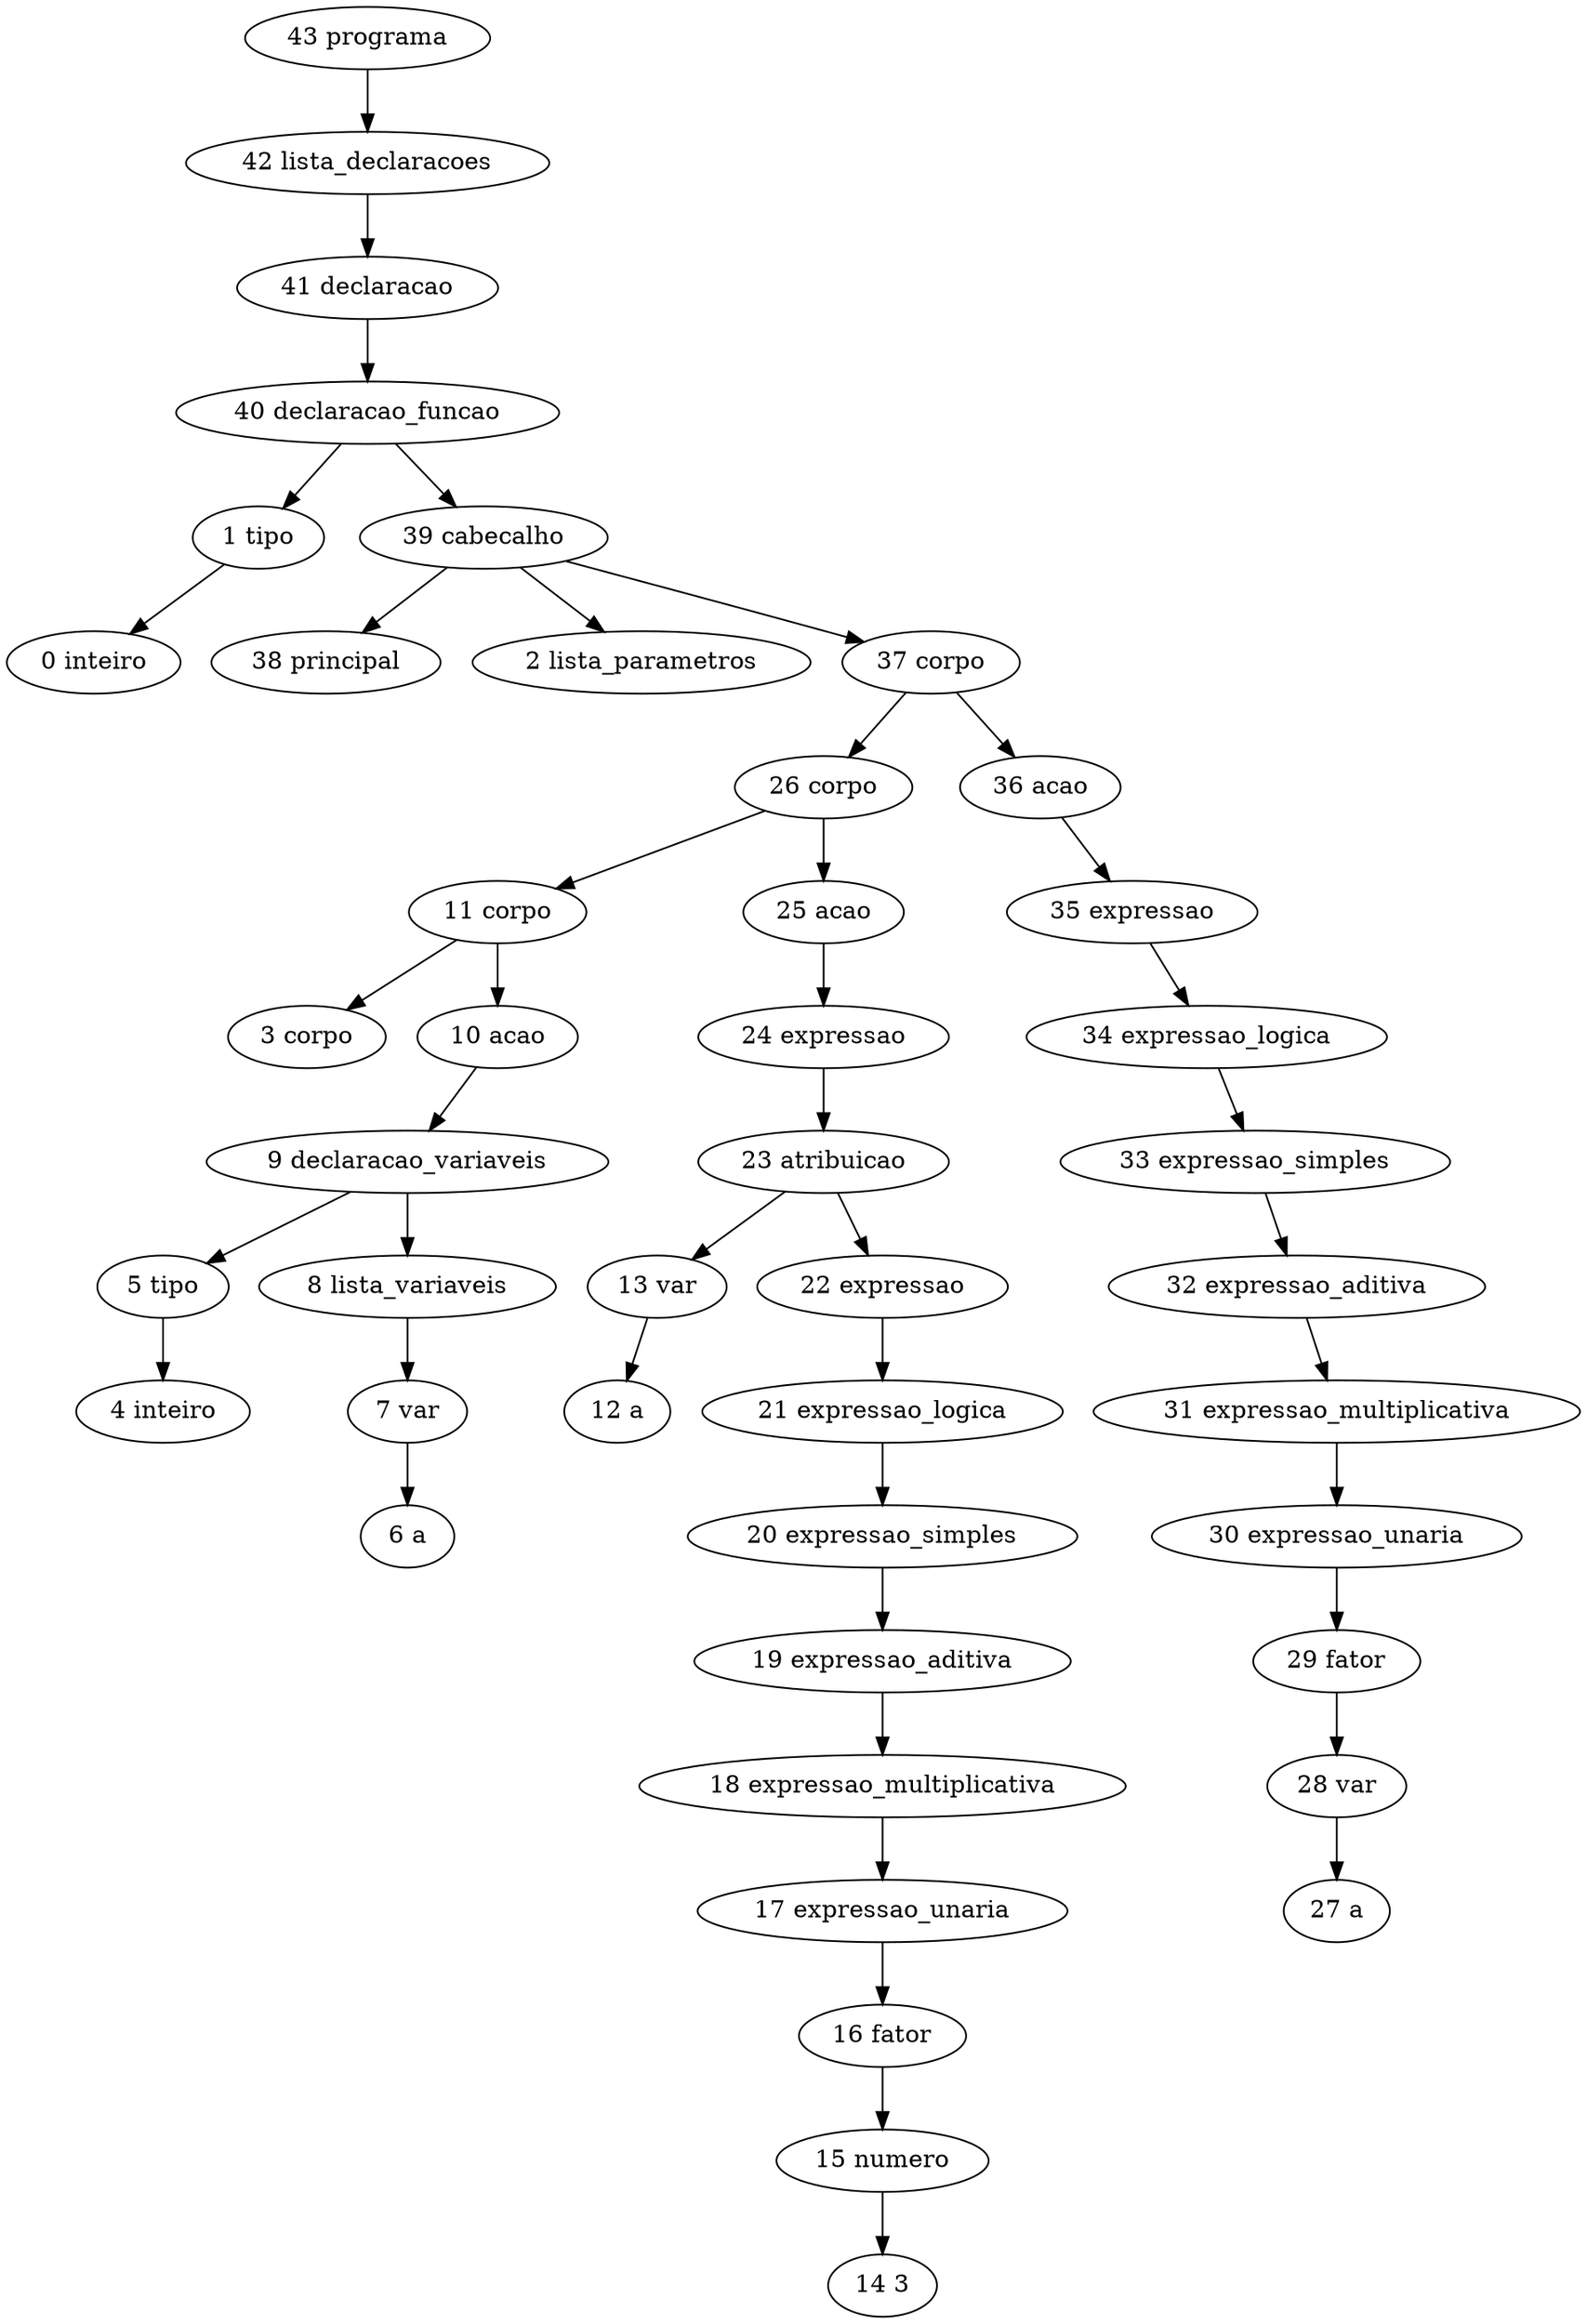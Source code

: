 // Análise sintática
digraph {
	"43 programa"
	"42 lista_declaracoes"
	"43 programa" -> "42 lista_declaracoes"
	"41 declaracao"
	"42 lista_declaracoes" -> "41 declaracao"
	"40 declaracao_funcao"
	"41 declaracao" -> "40 declaracao_funcao"
	"1 tipo"
	"40 declaracao_funcao" -> "1 tipo"
	"0 inteiro"
	"1 tipo" -> "0 inteiro"
	"39 cabecalho"
	"40 declaracao_funcao" -> "39 cabecalho"
	"38 principal"
	"39 cabecalho" -> "38 principal"
	"2 lista_parametros"
	"39 cabecalho" -> "2 lista_parametros"
	"37 corpo"
	"39 cabecalho" -> "37 corpo"
	"26 corpo"
	"37 corpo" -> "26 corpo"
	"11 corpo"
	"26 corpo" -> "11 corpo"
	"3 corpo"
	"11 corpo" -> "3 corpo"
	"10 acao"
	"11 corpo" -> "10 acao"
	"9 declaracao_variaveis"
	"10 acao" -> "9 declaracao_variaveis"
	"5 tipo"
	"9 declaracao_variaveis" -> "5 tipo"
	"4 inteiro"
	"5 tipo" -> "4 inteiro"
	"8 lista_variaveis"
	"9 declaracao_variaveis" -> "8 lista_variaveis"
	"7 var"
	"8 lista_variaveis" -> "7 var"
	"6 a"
	"7 var" -> "6 a"
	"25 acao"
	"26 corpo" -> "25 acao"
	"24 expressao"
	"25 acao" -> "24 expressao"
	"23 atribuicao"
	"24 expressao" -> "23 atribuicao"
	"13 var"
	"23 atribuicao" -> "13 var"
	"12 a"
	"13 var" -> "12 a"
	"22 expressao"
	"23 atribuicao" -> "22 expressao"
	"21 expressao_logica"
	"22 expressao" -> "21 expressao_logica"
	"20 expressao_simples"
	"21 expressao_logica" -> "20 expressao_simples"
	"19 expressao_aditiva"
	"20 expressao_simples" -> "19 expressao_aditiva"
	"18 expressao_multiplicativa"
	"19 expressao_aditiva" -> "18 expressao_multiplicativa"
	"17 expressao_unaria"
	"18 expressao_multiplicativa" -> "17 expressao_unaria"
	"16 fator"
	"17 expressao_unaria" -> "16 fator"
	"15 numero"
	"16 fator" -> "15 numero"
	"14 3"
	"15 numero" -> "14 3"
	"36 acao"
	"37 corpo" -> "36 acao"
	"35 expressao"
	"36 acao" -> "35 expressao"
	"34 expressao_logica"
	"35 expressao" -> "34 expressao_logica"
	"33 expressao_simples"
	"34 expressao_logica" -> "33 expressao_simples"
	"32 expressao_aditiva"
	"33 expressao_simples" -> "32 expressao_aditiva"
	"31 expressao_multiplicativa"
	"32 expressao_aditiva" -> "31 expressao_multiplicativa"
	"30 expressao_unaria"
	"31 expressao_multiplicativa" -> "30 expressao_unaria"
	"29 fator"
	"30 expressao_unaria" -> "29 fator"
	"28 var"
	"29 fator" -> "28 var"
	"27 a"
	"28 var" -> "27 a"
}
